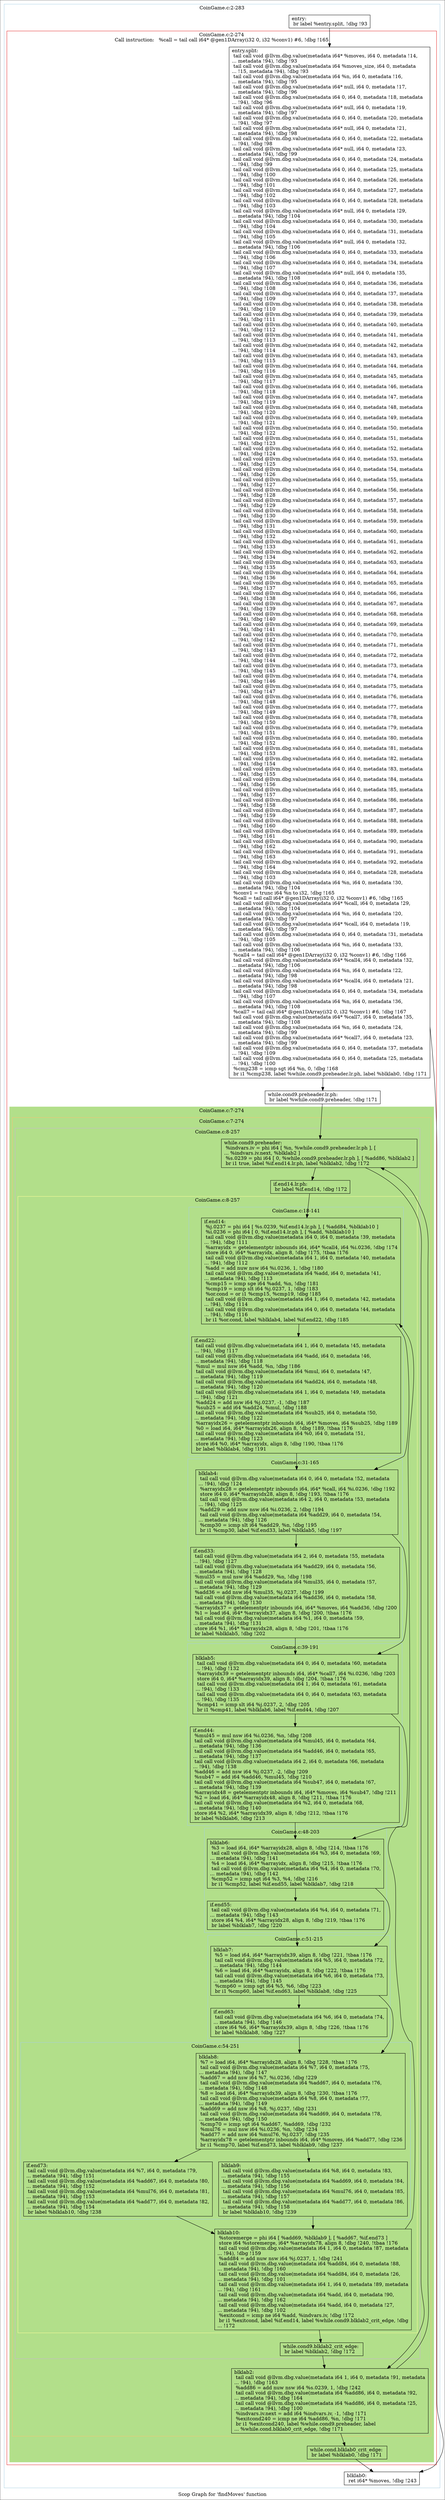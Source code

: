 digraph "Scop Graph for 'findMoves' function" {
	label="Scop Graph for 'findMoves' function";

	Node0x96aa710 [shape=record,label="{entry:\l  br label %entry.split, !dbg !93\l}"];
	Node0x96aa710 -> Node0x9684c90;
	Node0x9684c90 [shape=record,label="{entry.split:                                      \l  tail call void @llvm.dbg.value(metadata i64* %moves, i64 0, metadata !14,\l... metadata !94), !dbg !93\l  tail call void @llvm.dbg.value(metadata i64 %moves_size, i64 0, metadata\l... !15, metadata !94), !dbg !93\l  tail call void @llvm.dbg.value(metadata i64 %n, i64 0, metadata !16,\l... metadata !94), !dbg !95\l  tail call void @llvm.dbg.value(metadata i64* null, i64 0, metadata !17,\l... metadata !94), !dbg !96\l  tail call void @llvm.dbg.value(metadata i64 0, i64 0, metadata !18, metadata\l... !94), !dbg !96\l  tail call void @llvm.dbg.value(metadata i64* null, i64 0, metadata !19,\l... metadata !94), !dbg !97\l  tail call void @llvm.dbg.value(metadata i64 0, i64 0, metadata !20, metadata\l... !94), !dbg !97\l  tail call void @llvm.dbg.value(metadata i64* null, i64 0, metadata !21,\l... metadata !94), !dbg !98\l  tail call void @llvm.dbg.value(metadata i64 0, i64 0, metadata !22, metadata\l... !94), !dbg !98\l  tail call void @llvm.dbg.value(metadata i64* null, i64 0, metadata !23,\l... metadata !94), !dbg !99\l  tail call void @llvm.dbg.value(metadata i64 0, i64 0, metadata !24, metadata\l... !94), !dbg !99\l  tail call void @llvm.dbg.value(metadata i64 0, i64 0, metadata !25, metadata\l... !94), !dbg !100\l  tail call void @llvm.dbg.value(metadata i64 0, i64 0, metadata !26, metadata\l... !94), !dbg !101\l  tail call void @llvm.dbg.value(metadata i64 0, i64 0, metadata !27, metadata\l... !94), !dbg !102\l  tail call void @llvm.dbg.value(metadata i64 0, i64 0, metadata !28, metadata\l... !94), !dbg !103\l  tail call void @llvm.dbg.value(metadata i64* null, i64 0, metadata !29,\l... metadata !94), !dbg !104\l  tail call void @llvm.dbg.value(metadata i64 0, i64 0, metadata !30, metadata\l... !94), !dbg !104\l  tail call void @llvm.dbg.value(metadata i64 0, i64 0, metadata !31, metadata\l... !94), !dbg !105\l  tail call void @llvm.dbg.value(metadata i64* null, i64 0, metadata !32,\l... metadata !94), !dbg !106\l  tail call void @llvm.dbg.value(metadata i64 0, i64 0, metadata !33, metadata\l... !94), !dbg !106\l  tail call void @llvm.dbg.value(metadata i64 0, i64 0, metadata !34, metadata\l... !94), !dbg !107\l  tail call void @llvm.dbg.value(metadata i64* null, i64 0, metadata !35,\l... metadata !94), !dbg !108\l  tail call void @llvm.dbg.value(metadata i64 0, i64 0, metadata !36, metadata\l... !94), !dbg !108\l  tail call void @llvm.dbg.value(metadata i64 0, i64 0, metadata !37, metadata\l... !94), !dbg !109\l  tail call void @llvm.dbg.value(metadata i64 0, i64 0, metadata !38, metadata\l... !94), !dbg !110\l  tail call void @llvm.dbg.value(metadata i64 0, i64 0, metadata !39, metadata\l... !94), !dbg !111\l  tail call void @llvm.dbg.value(metadata i64 0, i64 0, metadata !40, metadata\l... !94), !dbg !112\l  tail call void @llvm.dbg.value(metadata i64 0, i64 0, metadata !41, metadata\l... !94), !dbg !113\l  tail call void @llvm.dbg.value(metadata i64 0, i64 0, metadata !42, metadata\l... !94), !dbg !114\l  tail call void @llvm.dbg.value(metadata i64 0, i64 0, metadata !43, metadata\l... !94), !dbg !115\l  tail call void @llvm.dbg.value(metadata i64 0, i64 0, metadata !44, metadata\l... !94), !dbg !116\l  tail call void @llvm.dbg.value(metadata i64 0, i64 0, metadata !45, metadata\l... !94), !dbg !117\l  tail call void @llvm.dbg.value(metadata i64 0, i64 0, metadata !46, metadata\l... !94), !dbg !118\l  tail call void @llvm.dbg.value(metadata i64 0, i64 0, metadata !47, metadata\l... !94), !dbg !119\l  tail call void @llvm.dbg.value(metadata i64 0, i64 0, metadata !48, metadata\l... !94), !dbg !120\l  tail call void @llvm.dbg.value(metadata i64 0, i64 0, metadata !49, metadata\l... !94), !dbg !121\l  tail call void @llvm.dbg.value(metadata i64 0, i64 0, metadata !50, metadata\l... !94), !dbg !122\l  tail call void @llvm.dbg.value(metadata i64 0, i64 0, metadata !51, metadata\l... !94), !dbg !123\l  tail call void @llvm.dbg.value(metadata i64 0, i64 0, metadata !52, metadata\l... !94), !dbg !124\l  tail call void @llvm.dbg.value(metadata i64 0, i64 0, metadata !53, metadata\l... !94), !dbg !125\l  tail call void @llvm.dbg.value(metadata i64 0, i64 0, metadata !54, metadata\l... !94), !dbg !126\l  tail call void @llvm.dbg.value(metadata i64 0, i64 0, metadata !55, metadata\l... !94), !dbg !127\l  tail call void @llvm.dbg.value(metadata i64 0, i64 0, metadata !56, metadata\l... !94), !dbg !128\l  tail call void @llvm.dbg.value(metadata i64 0, i64 0, metadata !57, metadata\l... !94), !dbg !129\l  tail call void @llvm.dbg.value(metadata i64 0, i64 0, metadata !58, metadata\l... !94), !dbg !130\l  tail call void @llvm.dbg.value(metadata i64 0, i64 0, metadata !59, metadata\l... !94), !dbg !131\l  tail call void @llvm.dbg.value(metadata i64 0, i64 0, metadata !60, metadata\l... !94), !dbg !132\l  tail call void @llvm.dbg.value(metadata i64 0, i64 0, metadata !61, metadata\l... !94), !dbg !133\l  tail call void @llvm.dbg.value(metadata i64 0, i64 0, metadata !62, metadata\l... !94), !dbg !134\l  tail call void @llvm.dbg.value(metadata i64 0, i64 0, metadata !63, metadata\l... !94), !dbg !135\l  tail call void @llvm.dbg.value(metadata i64 0, i64 0, metadata !64, metadata\l... !94), !dbg !136\l  tail call void @llvm.dbg.value(metadata i64 0, i64 0, metadata !65, metadata\l... !94), !dbg !137\l  tail call void @llvm.dbg.value(metadata i64 0, i64 0, metadata !66, metadata\l... !94), !dbg !138\l  tail call void @llvm.dbg.value(metadata i64 0, i64 0, metadata !67, metadata\l... !94), !dbg !139\l  tail call void @llvm.dbg.value(metadata i64 0, i64 0, metadata !68, metadata\l... !94), !dbg !140\l  tail call void @llvm.dbg.value(metadata i64 0, i64 0, metadata !69, metadata\l... !94), !dbg !141\l  tail call void @llvm.dbg.value(metadata i64 0, i64 0, metadata !70, metadata\l... !94), !dbg !142\l  tail call void @llvm.dbg.value(metadata i64 0, i64 0, metadata !71, metadata\l... !94), !dbg !143\l  tail call void @llvm.dbg.value(metadata i64 0, i64 0, metadata !72, metadata\l... !94), !dbg !144\l  tail call void @llvm.dbg.value(metadata i64 0, i64 0, metadata !73, metadata\l... !94), !dbg !145\l  tail call void @llvm.dbg.value(metadata i64 0, i64 0, metadata !74, metadata\l... !94), !dbg !146\l  tail call void @llvm.dbg.value(metadata i64 0, i64 0, metadata !75, metadata\l... !94), !dbg !147\l  tail call void @llvm.dbg.value(metadata i64 0, i64 0, metadata !76, metadata\l... !94), !dbg !148\l  tail call void @llvm.dbg.value(metadata i64 0, i64 0, metadata !77, metadata\l... !94), !dbg !149\l  tail call void @llvm.dbg.value(metadata i64 0, i64 0, metadata !78, metadata\l... !94), !dbg !150\l  tail call void @llvm.dbg.value(metadata i64 0, i64 0, metadata !79, metadata\l... !94), !dbg !151\l  tail call void @llvm.dbg.value(metadata i64 0, i64 0, metadata !80, metadata\l... !94), !dbg !152\l  tail call void @llvm.dbg.value(metadata i64 0, i64 0, metadata !81, metadata\l... !94), !dbg !153\l  tail call void @llvm.dbg.value(metadata i64 0, i64 0, metadata !82, metadata\l... !94), !dbg !154\l  tail call void @llvm.dbg.value(metadata i64 0, i64 0, metadata !83, metadata\l... !94), !dbg !155\l  tail call void @llvm.dbg.value(metadata i64 0, i64 0, metadata !84, metadata\l... !94), !dbg !156\l  tail call void @llvm.dbg.value(metadata i64 0, i64 0, metadata !85, metadata\l... !94), !dbg !157\l  tail call void @llvm.dbg.value(metadata i64 0, i64 0, metadata !86, metadata\l... !94), !dbg !158\l  tail call void @llvm.dbg.value(metadata i64 0, i64 0, metadata !87, metadata\l... !94), !dbg !159\l  tail call void @llvm.dbg.value(metadata i64 0, i64 0, metadata !88, metadata\l... !94), !dbg !160\l  tail call void @llvm.dbg.value(metadata i64 0, i64 0, metadata !89, metadata\l... !94), !dbg !161\l  tail call void @llvm.dbg.value(metadata i64 0, i64 0, metadata !90, metadata\l... !94), !dbg !162\l  tail call void @llvm.dbg.value(metadata i64 0, i64 0, metadata !91, metadata\l... !94), !dbg !163\l  tail call void @llvm.dbg.value(metadata i64 0, i64 0, metadata !92, metadata\l... !94), !dbg !164\l  tail call void @llvm.dbg.value(metadata i64 0, i64 0, metadata !28, metadata\l... !94), !dbg !103\l  tail call void @llvm.dbg.value(metadata i64 %n, i64 0, metadata !30,\l... metadata !94), !dbg !104\l  %conv1 = trunc i64 %n to i32, !dbg !165\l  %call = tail call i64* @gen1DArray(i32 0, i32 %conv1) #6, !dbg !165\l  tail call void @llvm.dbg.value(metadata i64* %call, i64 0, metadata !29,\l... metadata !94), !dbg !104\l  tail call void @llvm.dbg.value(metadata i64 %n, i64 0, metadata !20,\l... metadata !94), !dbg !97\l  tail call void @llvm.dbg.value(metadata i64* %call, i64 0, metadata !19,\l... metadata !94), !dbg !97\l  tail call void @llvm.dbg.value(metadata i64 0, i64 0, metadata !31, metadata\l... !94), !dbg !105\l  tail call void @llvm.dbg.value(metadata i64 %n, i64 0, metadata !33,\l... metadata !94), !dbg !106\l  %call4 = tail call i64* @gen1DArray(i32 0, i32 %conv1) #6, !dbg !166\l  tail call void @llvm.dbg.value(metadata i64* %call4, i64 0, metadata !32,\l... metadata !94), !dbg !106\l  tail call void @llvm.dbg.value(metadata i64 %n, i64 0, metadata !22,\l... metadata !94), !dbg !98\l  tail call void @llvm.dbg.value(metadata i64* %call4, i64 0, metadata !21,\l... metadata !94), !dbg !98\l  tail call void @llvm.dbg.value(metadata i64 0, i64 0, metadata !34, metadata\l... !94), !dbg !107\l  tail call void @llvm.dbg.value(metadata i64 %n, i64 0, metadata !36,\l... metadata !94), !dbg !108\l  %call7 = tail call i64* @gen1DArray(i32 0, i32 %conv1) #6, !dbg !167\l  tail call void @llvm.dbg.value(metadata i64* %call7, i64 0, metadata !35,\l... metadata !94), !dbg !108\l  tail call void @llvm.dbg.value(metadata i64 %n, i64 0, metadata !24,\l... metadata !94), !dbg !99\l  tail call void @llvm.dbg.value(metadata i64* %call7, i64 0, metadata !23,\l... metadata !94), !dbg !99\l  tail call void @llvm.dbg.value(metadata i64 0, i64 0, metadata !37, metadata\l... !94), !dbg !109\l  tail call void @llvm.dbg.value(metadata i64 0, i64 0, metadata !25, metadata\l... !94), !dbg !100\l  %cmp238 = icmp sgt i64 %n, 0, !dbg !168\l  br i1 %cmp238, label %while.cond9.preheader.lr.ph, label %blklab0, !dbg !171\l}"];
	Node0x9684c90 -> Node0x96c55c0;
	Node0x9684c90 -> Node0x9662d80;
	Node0x96c55c0 [shape=record,label="{while.cond9.preheader.lr.ph:                      \l  br label %while.cond9.preheader, !dbg !171\l}"];
	Node0x96c55c0 -> Node0x9661230;
	Node0x9661230 [shape=record,label="{while.cond9.preheader:                            \l  %indvars.iv = phi i64 [ %n, %while.cond9.preheader.lr.ph ], [\l... %indvars.iv.next, %blklab2 ]\l  %s.0239 = phi i64 [ 0, %while.cond9.preheader.lr.ph ], [ %add86, %blklab2 ]\l  br i1 true, label %if.end14.lr.ph, label %blklab2, !dbg !172\l}"];
	Node0x9661230 -> Node0x9682e20;
	Node0x9661230 -> Node0x96c4bc0;
	Node0x9682e20 [shape=record,label="{if.end14.lr.ph:                                   \l  br label %if.end14, !dbg !172\l}"];
	Node0x9682e20 -> Node0x9746660;
	Node0x9746660 [shape=record,label="{if.end14:                                         \l  %j.0237 = phi i64 [ %s.0239, %if.end14.lr.ph ], [ %add84, %blklab10 ]\l  %i.0236 = phi i64 [ 0, %if.end14.lr.ph ], [ %add, %blklab10 ]\l  tail call void @llvm.dbg.value(metadata i64 0, i64 0, metadata !39, metadata\l... !94), !dbg !111\l  %arrayidx = getelementptr inbounds i64, i64* %call4, i64 %i.0236, !dbg !174\l  store i64 0, i64* %arrayidx, align 8, !dbg !175, !tbaa !176\l  tail call void @llvm.dbg.value(metadata i64 1, i64 0, metadata !40, metadata\l... !94), !dbg !112\l  %add = add nuw nsw i64 %i.0236, 1, !dbg !180\l  tail call void @llvm.dbg.value(metadata i64 %add, i64 0, metadata !41,\l... metadata !94), !dbg !113\l  %cmp15 = icmp sge i64 %add, %n, !dbg !181\l  %cmp19 = icmp slt i64 %j.0237, 1, !dbg !183\l  %or.cond = or i1 %cmp15, %cmp19, !dbg !185\l  tail call void @llvm.dbg.value(metadata i64 1, i64 0, metadata !42, metadata\l... !94), !dbg !114\l  tail call void @llvm.dbg.value(metadata i64 0, i64 0, metadata !44, metadata\l... !94), !dbg !116\l  br i1 %or.cond, label %blklab4, label %if.end22, !dbg !185\l}"];
	Node0x9746660 -> Node0x9679540;
	Node0x9746660 -> Node0x96771e0;
	Node0x9679540 [shape=record,label="{blklab4:                                          \l  tail call void @llvm.dbg.value(metadata i64 0, i64 0, metadata !52, metadata\l... !94), !dbg !124\l  %arrayidx28 = getelementptr inbounds i64, i64* %call, i64 %i.0236, !dbg !192\l  store i64 0, i64* %arrayidx28, align 8, !dbg !193, !tbaa !176\l  tail call void @llvm.dbg.value(metadata i64 2, i64 0, metadata !53, metadata\l... !94), !dbg !125\l  %add29 = add nuw nsw i64 %i.0236, 2, !dbg !194\l  tail call void @llvm.dbg.value(metadata i64 %add29, i64 0, metadata !54,\l... metadata !94), !dbg !126\l  %cmp30 = icmp slt i64 %add29, %n, !dbg !195\l  br i1 %cmp30, label %if.end33, label %blklab5, !dbg !197\l}"];
	Node0x9679540 -> Node0x9653860;
	Node0x9679540 -> Node0x96bffc0;
	Node0x9653860 [shape=record,label="{if.end33:                                         \l  tail call void @llvm.dbg.value(metadata i64 2, i64 0, metadata !55, metadata\l... !94), !dbg !127\l  tail call void @llvm.dbg.value(metadata i64 %add29, i64 0, metadata !56,\l... metadata !94), !dbg !128\l  %mul35 = mul nsw i64 %add29, %n, !dbg !198\l  tail call void @llvm.dbg.value(metadata i64 %mul35, i64 0, metadata !57,\l... metadata !94), !dbg !129\l  %add36 = add nsw i64 %mul35, %j.0237, !dbg !199\l  tail call void @llvm.dbg.value(metadata i64 %add36, i64 0, metadata !58,\l... metadata !94), !dbg !130\l  %arrayidx37 = getelementptr inbounds i64, i64* %moves, i64 %add36, !dbg !200\l  %1 = load i64, i64* %arrayidx37, align 8, !dbg !200, !tbaa !176\l  tail call void @llvm.dbg.value(metadata i64 %1, i64 0, metadata !59,\l... metadata !94), !dbg !131\l  store i64 %1, i64* %arrayidx28, align 8, !dbg !201, !tbaa !176\l  br label %blklab5, !dbg !202\l}"];
	Node0x9653860 -> Node0x96bffc0;
	Node0x96bffc0 [shape=record,label="{blklab5:                                          \l  tail call void @llvm.dbg.value(metadata i64 0, i64 0, metadata !60, metadata\l... !94), !dbg !132\l  %arrayidx39 = getelementptr inbounds i64, i64* %call7, i64 %i.0236, !dbg !203\l  store i64 0, i64* %arrayidx39, align 8, !dbg !204, !tbaa !176\l  tail call void @llvm.dbg.value(metadata i64 1, i64 0, metadata !61, metadata\l... !94), !dbg !133\l  tail call void @llvm.dbg.value(metadata i64 0, i64 0, metadata !63, metadata\l... !94), !dbg !135\l  %cmp41 = icmp slt i64 %j.0237, 2, !dbg !205\l  br i1 %cmp41, label %blklab6, label %if.end44, !dbg !207\l}"];
	Node0x96bffc0 -> Node0x968abb0;
	Node0x96bffc0 -> Node0x968efd0;
	Node0x968abb0 [shape=record,label="{blklab6:                                          \l  %3 = load i64, i64* %arrayidx28, align 8, !dbg !214, !tbaa !176\l  tail call void @llvm.dbg.value(metadata i64 %3, i64 0, metadata !69,\l... metadata !94), !dbg !141\l  %4 = load i64, i64* %arrayidx, align 8, !dbg !215, !tbaa !176\l  tail call void @llvm.dbg.value(metadata i64 %4, i64 0, metadata !70,\l... metadata !94), !dbg !142\l  %cmp52 = icmp sgt i64 %3, %4, !dbg !216\l  br i1 %cmp52, label %if.end55, label %blklab7, !dbg !218\l}"];
	Node0x968abb0 -> Node0x96877d0;
	Node0x968abb0 -> Node0x9696710;
	Node0x96877d0 [shape=record,label="{if.end55:                                         \l  tail call void @llvm.dbg.value(metadata i64 %4, i64 0, metadata !71,\l... metadata !94), !dbg !143\l  store i64 %4, i64* %arrayidx28, align 8, !dbg !219, !tbaa !176\l  br label %blklab7, !dbg !220\l}"];
	Node0x96877d0 -> Node0x9696710;
	Node0x9696710 [shape=record,label="{blklab7:                                          \l  %5 = load i64, i64* %arrayidx39, align 8, !dbg !221, !tbaa !176\l  tail call void @llvm.dbg.value(metadata i64 %5, i64 0, metadata !72,\l... metadata !94), !dbg !144\l  %6 = load i64, i64* %arrayidx, align 8, !dbg !222, !tbaa !176\l  tail call void @llvm.dbg.value(metadata i64 %6, i64 0, metadata !73,\l... metadata !94), !dbg !145\l  %cmp60 = icmp sgt i64 %5, %6, !dbg !223\l  br i1 %cmp60, label %if.end63, label %blklab8, !dbg !225\l}"];
	Node0x9696710 -> Node0x96c41c0;
	Node0x9696710 -> Node0x96836f0;
	Node0x96c41c0 [shape=record,label="{if.end63:                                         \l  tail call void @llvm.dbg.value(metadata i64 %6, i64 0, metadata !74,\l... metadata !94), !dbg !146\l  store i64 %6, i64* %arrayidx39, align 8, !dbg !226, !tbaa !176\l  br label %blklab8, !dbg !227\l}"];
	Node0x96c41c0 -> Node0x96836f0;
	Node0x96836f0 [shape=record,label="{blklab8:                                          \l  %7 = load i64, i64* %arrayidx28, align 8, !dbg !228, !tbaa !176\l  tail call void @llvm.dbg.value(metadata i64 %7, i64 0, metadata !75,\l... metadata !94), !dbg !147\l  %add67 = add nsw i64 %7, %i.0236, !dbg !229\l  tail call void @llvm.dbg.value(metadata i64 %add67, i64 0, metadata !76,\l... metadata !94), !dbg !148\l  %8 = load i64, i64* %arrayidx39, align 8, !dbg !230, !tbaa !176\l  tail call void @llvm.dbg.value(metadata i64 %8, i64 0, metadata !77,\l... metadata !94), !dbg !149\l  %add69 = add nsw i64 %8, %j.0237, !dbg !231\l  tail call void @llvm.dbg.value(metadata i64 %add69, i64 0, metadata !78,\l... metadata !94), !dbg !150\l  %cmp70 = icmp sgt i64 %add67, %add69, !dbg !232\l  %mul76 = mul nsw i64 %i.0236, %n, !dbg !234\l  %add77 = add nsw i64 %mul76, %j.0237, !dbg !235\l  %arrayidx78 = getelementptr inbounds i64, i64* %moves, i64 %add77, !dbg !236\l  br i1 %cmp70, label %if.end73, label %blklab9, !dbg !237\l}"];
	Node0x96836f0 -> Node0x96c3d00;
	Node0x96836f0 -> Node0x967ced0;
	Node0x96c3d00 [shape=record,label="{if.end73:                                         \l  tail call void @llvm.dbg.value(metadata i64 %7, i64 0, metadata !79,\l... metadata !94), !dbg !151\l  tail call void @llvm.dbg.value(metadata i64 %add67, i64 0, metadata !80,\l... metadata !94), !dbg !152\l  tail call void @llvm.dbg.value(metadata i64 %mul76, i64 0, metadata !81,\l... metadata !94), !dbg !153\l  tail call void @llvm.dbg.value(metadata i64 %add77, i64 0, metadata !82,\l... metadata !94), !dbg !154\l  br label %blklab10, !dbg !238\l}"];
	Node0x96c3d00 -> Node0x967eec0;
	Node0x967eec0 [shape=record,label="{blklab10:                                         \l  %storemerge = phi i64 [ %add69, %blklab9 ], [ %add67, %if.end73 ]\l  store i64 %storemerge, i64* %arrayidx78, align 8, !dbg !240, !tbaa !176\l  tail call void @llvm.dbg.value(metadata i64 1, i64 0, metadata !87, metadata\l... !94), !dbg !159\l  %add84 = add nuw nsw i64 %j.0237, 1, !dbg !241\l  tail call void @llvm.dbg.value(metadata i64 %add84, i64 0, metadata !88,\l... metadata !94), !dbg !160\l  tail call void @llvm.dbg.value(metadata i64 %add84, i64 0, metadata !26,\l... metadata !94), !dbg !101\l  tail call void @llvm.dbg.value(metadata i64 1, i64 0, metadata !89, metadata\l... !94), !dbg !161\l  tail call void @llvm.dbg.value(metadata i64 %add, i64 0, metadata !90,\l... metadata !94), !dbg !162\l  tail call void @llvm.dbg.value(metadata i64 %add, i64 0, metadata !27,\l... metadata !94), !dbg !102\l  %exitcond = icmp ne i64 %add, %indvars.iv, !dbg !172\l  br i1 %exitcond, label %if.end14, label %while.cond9.blklab2_crit_edge, !dbg\l... !172\l}"];
	Node0x967eec0 -> Node0x9746660[constraint=false];
	Node0x967eec0 -> Node0x9678450;
	Node0x9678450 [shape=record,label="{while.cond9.blklab2_crit_edge:                    \l  br label %blklab2, !dbg !172\l}"];
	Node0x9678450 -> Node0x96c4bc0;
	Node0x96c4bc0 [shape=record,label="{blklab2:                                          \l  tail call void @llvm.dbg.value(metadata i64 1, i64 0, metadata !91, metadata\l... !94), !dbg !163\l  %add86 = add nuw nsw i64 %s.0239, 1, !dbg !242\l  tail call void @llvm.dbg.value(metadata i64 %add86, i64 0, metadata !92,\l... metadata !94), !dbg !164\l  tail call void @llvm.dbg.value(metadata i64 %add86, i64 0, metadata !25,\l... metadata !94), !dbg !100\l  %indvars.iv.next = add i64 %indvars.iv, -1, !dbg !171\l  %exitcond240 = icmp ne i64 %add86, %n, !dbg !171\l  br i1 %exitcond240, label %while.cond9.preheader, label\l... %while.cond.blklab0_crit_edge, !dbg !171\l}"];
	Node0x96c4bc0 -> Node0x9661230[constraint=false];
	Node0x96c4bc0 -> Node0x9669920;
	Node0x9669920 [shape=record,label="{while.cond.blklab0_crit_edge:                     \l  br label %blklab0, !dbg !171\l}"];
	Node0x9669920 -> Node0x9662d80;
	Node0x9662d80 [shape=record,label="{blklab0:                                          \l  ret i64* %moves, !dbg !243\l}"];
	Node0x967ced0 [shape=record,label="{blklab9:                                          \l  tail call void @llvm.dbg.value(metadata i64 %8, i64 0, metadata !83,\l... metadata !94), !dbg !155\l  tail call void @llvm.dbg.value(metadata i64 %add69, i64 0, metadata !84,\l... metadata !94), !dbg !156\l  tail call void @llvm.dbg.value(metadata i64 %mul76, i64 0, metadata !85,\l... metadata !94), !dbg !157\l  tail call void @llvm.dbg.value(metadata i64 %add77, i64 0, metadata !86,\l... metadata !94), !dbg !158\l  br label %blklab10, !dbg !239\l}"];
	Node0x967ced0 -> Node0x967eec0;
	Node0x968efd0 [shape=record,label="{if.end44:                                         \l  %mul45 = mul nsw i64 %i.0236, %n, !dbg !208\l  tail call void @llvm.dbg.value(metadata i64 %mul45, i64 0, metadata !64,\l... metadata !94), !dbg !136\l  tail call void @llvm.dbg.value(metadata i64 %add46, i64 0, metadata !65,\l... metadata !94), !dbg !137\l  tail call void @llvm.dbg.value(metadata i64 2, i64 0, metadata !66, metadata\l... !94), !dbg !138\l  %add46 = add nsw i64 %j.0237, -2, !dbg !209\l  %sub47 = add i64 %add46, %mul45, !dbg !210\l  tail call void @llvm.dbg.value(metadata i64 %sub47, i64 0, metadata !67,\l... metadata !94), !dbg !139\l  %arrayidx48 = getelementptr inbounds i64, i64* %moves, i64 %sub47, !dbg !211\l  %2 = load i64, i64* %arrayidx48, align 8, !dbg !211, !tbaa !176\l  tail call void @llvm.dbg.value(metadata i64 %2, i64 0, metadata !68,\l... metadata !94), !dbg !140\l  store i64 %2, i64* %arrayidx39, align 8, !dbg !212, !tbaa !176\l  br label %blklab6, !dbg !213\l}"];
	Node0x968efd0 -> Node0x968abb0;
	Node0x96771e0 [shape=record,label="{if.end22:                                         \l  tail call void @llvm.dbg.value(metadata i64 1, i64 0, metadata !45, metadata\l... !94), !dbg !117\l  tail call void @llvm.dbg.value(metadata i64 %add, i64 0, metadata !46,\l... metadata !94), !dbg !118\l  %mul = mul nsw i64 %add, %n, !dbg !186\l  tail call void @llvm.dbg.value(metadata i64 %mul, i64 0, metadata !47,\l... metadata !94), !dbg !119\l  tail call void @llvm.dbg.value(metadata i64 %add24, i64 0, metadata !48,\l... metadata !94), !dbg !120\l  tail call void @llvm.dbg.value(metadata i64 1, i64 0, metadata !49, metadata\l... !94), !dbg !121\l  %add24 = add nsw i64 %j.0237, -1, !dbg !187\l  %sub25 = add i64 %add24, %mul, !dbg !188\l  tail call void @llvm.dbg.value(metadata i64 %sub25, i64 0, metadata !50,\l... metadata !94), !dbg !122\l  %arrayidx26 = getelementptr inbounds i64, i64* %moves, i64 %sub25, !dbg !189\l  %0 = load i64, i64* %arrayidx26, align 8, !dbg !189, !tbaa !176\l  tail call void @llvm.dbg.value(metadata i64 %0, i64 0, metadata !51,\l... metadata !94), !dbg !123\l  store i64 %0, i64* %arrayidx, align 8, !dbg !190, !tbaa !176\l  br label %blklab4, !dbg !191\l}"];
	Node0x96771e0 -> Node0x9679540;
	colorscheme = "paired12"
        subgraph cluster_0x9678e30 {
          label = "CoinGame.c:2-283
";
          style = solid;
          color = 1
          subgraph cluster_0x9692450 {
            label = "CoinGame.c:2-274
Call instruction:   %call = tail call i64* @gen1DArray(i32 0, i32 %conv1) #6, !dbg !165";
            style = solid;
            color = 6
            subgraph cluster_0x9676b20 {
              label = "CoinGame.c:7-274
";
              style = filled;
              color = 3              subgraph cluster_0x967ffc0 {
                label = "CoinGame.c:7-274
";
                style = solid;
                color = 7
                subgraph cluster_0x96921c0 {
                  label = "CoinGame.c:8-257
";
                  style = solid;
                  color = 9
                  subgraph cluster_0x9752a40 {
                    label = "CoinGame.c:8-257
";
                    style = solid;
                    color = 11
                    subgraph cluster_0x9680430 {
                      label = "CoinGame.c:18-141
";
                      style = solid;
                      color = 1
                      Node0x9746660;
                      Node0x96771e0;
                    }
                    subgraph cluster_0x96806e0 {
                      label = "CoinGame.c:31-165
";
                      style = solid;
                      color = 1
                      Node0x9679540;
                      Node0x9653860;
                    }
                    subgraph cluster_0x9680e70 {
                      label = "CoinGame.c:39-191
";
                      style = solid;
                      color = 1
                      Node0x96bffc0;
                      Node0x968efd0;
                    }
                    subgraph cluster_0x9683180 {
                      label = "CoinGame.c:48-203
";
                      style = solid;
                      color = 1
                      Node0x968abb0;
                      Node0x96877d0;
                    }
                    subgraph cluster_0x9683450 {
                      label = "CoinGame.c:51-215
";
                      style = solid;
                      color = 1
                      Node0x9696710;
                      Node0x96c41c0;
                    }
                    subgraph cluster_0x9683bc0 {
                      label = "CoinGame.c:54-251
";
                      style = solid;
                      color = 1
                      Node0x96836f0;
                      Node0x96c3d00;
                      Node0x967ced0;
                    }
                    Node0x967eec0;
                  }
                  Node0x9661230;
                  Node0x9682e20;
                  Node0x9678450;
                }
                Node0x96c4bc0;
              }
              Node0x9669920;
            }
            Node0x9684c90;
            Node0x96c55c0;
          }
          Node0x96aa710;
          Node0x9662d80;
        }
}
